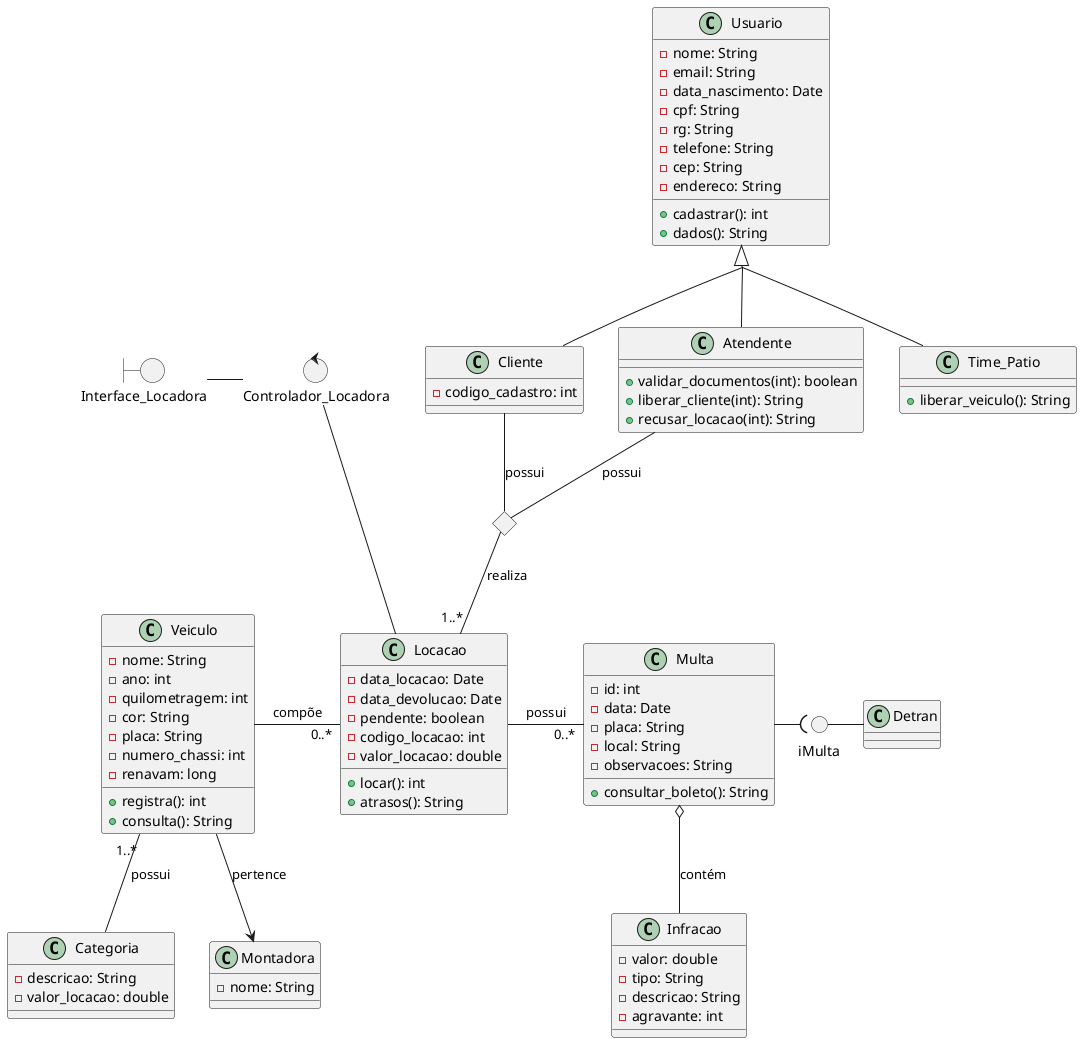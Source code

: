 @startuml

skinparam groupInheritance 2
allowmixing

boundary Interface_Locadora
control Controlador_Locadora


class Usuario {
	- nome: String
	- email: String
	- data_nascimento: Date
	- cpf: String
	- rg: String
	- telefone: String
	- cep: String
	- endereco: String

	+ cadastrar(): int
	+ dados(): String
}

class Cliente {
	- codigo_cadastro: int
}

class Atendente {
	+ validar_documentos(int): boolean
	+ liberar_cliente(int): String
	+ recusar_locacao(int): String
}

class Time_Patio {
	+ liberar_veiculo(): String
}

Usuario <|-- Cliente
Usuario <|-- Atendente
Usuario <|-- Time_Patio

class Detran {}

class Multa {
	- id: int
	- data: Date
	- placa: String
	- local: String
	- observacoes: String	

	+ consultar_boleto(): String
}

class Infracao {
	- valor: double
	- tipo: String
	- descricao: String
	- agravante: int
}

circle iMulta

iMulta -r- Detran
Multa -( iMulta
Multa o-- Infracao : contém

class Locacao {
	- data_locacao: Date
	- data_devolucao: Date
	- pendente: boolean
	- codigo_locacao: int	
	- valor_locacao: double

	+ locar(): int
	+ atrasos(): String
}

class Veiculo {
	- nome: String
	- ano: int
	- quilometragem: int
	- cor: String
	- placa: String
	- numero_chassi: int
	- renavam: long

	+ registra(): int
	+ consulta(): String
}

class Categoria {
	- descricao: String
	- valor_locacao: double
}

class Montadora {
	- nome: String
}

Veiculo "1..*" -- Categoria : possui
Veiculo  --> Montadora : pertence
Veiculo -r- "0..*" Locacao : compõe

<> cliente_atendente_diamond

Cliente -- cliente_atendente_diamond : possui
Atendente -- cliente_atendente_diamond : possui
cliente_atendente_diamond -- "1..*" Locacao : realiza

Locacao -- "0..*" Multa : possui
Locacao -- Controlador_Locadora
Controlador_Locadora -[hidden]r- Cliente

Controlador_Locadora -l- Interface_Locadora

Multa -[hidden]l- Locacao

@enduml
